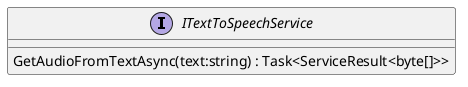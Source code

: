 @startuml
interface ITextToSpeechService {
    GetAudioFromTextAsync(text:string) : Task<ServiceResult<byte[]>>
}
@enduml
